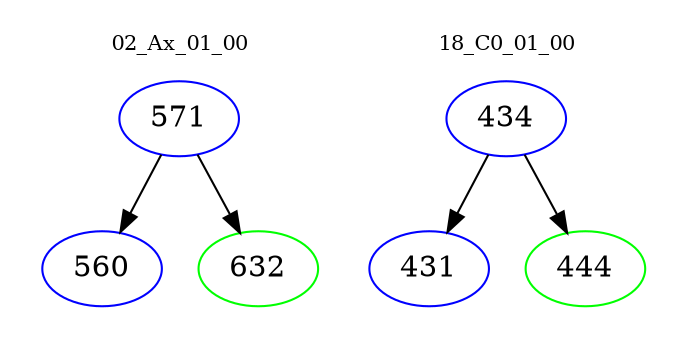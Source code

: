 digraph{
subgraph cluster_0 {
color = white
label = "02_Ax_01_00";
fontsize=10;
T0_571 [label="571", color="blue"]
T0_571 -> T0_560 [color="black"]
T0_560 [label="560", color="blue"]
T0_571 -> T0_632 [color="black"]
T0_632 [label="632", color="green"]
}
subgraph cluster_1 {
color = white
label = "18_C0_01_00";
fontsize=10;
T1_434 [label="434", color="blue"]
T1_434 -> T1_431 [color="black"]
T1_431 [label="431", color="blue"]
T1_434 -> T1_444 [color="black"]
T1_444 [label="444", color="green"]
}
}
